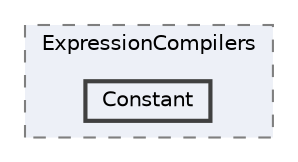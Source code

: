 digraph "src/BadScript2/Runtime/VirtualMachine/Compiler/ExpressionCompilers/Constant"
{
 // LATEX_PDF_SIZE
  bgcolor="transparent";
  edge [fontname=Helvetica,fontsize=10,labelfontname=Helvetica,labelfontsize=10];
  node [fontname=Helvetica,fontsize=10,shape=box,height=0.2,width=0.4];
  compound=true
  subgraph clusterdir_1df7dc24e40b8f4da5a00a5aa7eeb0fb {
    graph [ bgcolor="#edf0f7", pencolor="grey50", label="ExpressionCompilers", fontname=Helvetica,fontsize=10 style="filled,dashed", URL="dir_1df7dc24e40b8f4da5a00a5aa7eeb0fb.html",tooltip=""]
  dir_3527cc7b5d828a0a45ad855015aa3440 [label="Constant", fillcolor="#edf0f7", color="grey25", style="filled,bold", URL="dir_3527cc7b5d828a0a45ad855015aa3440.html",tooltip=""];
  }
}
